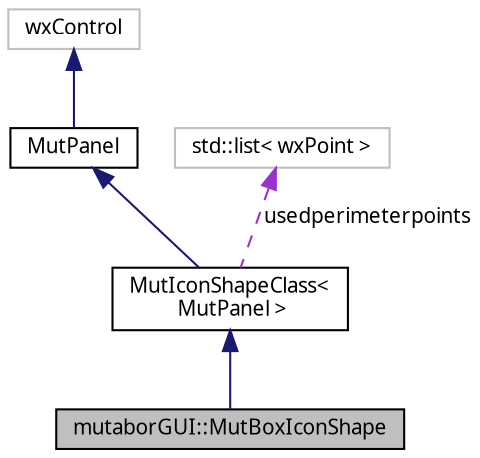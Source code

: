 digraph "mutaborGUI::MutBoxIconShape"
{
  edge [fontname="Sans",fontsize="10",labelfontname="Sans",labelfontsize="10"];
  node [fontname="Sans",fontsize="10",shape=record];
  Node6 [label="mutaborGUI::MutBoxIconShape",height=0.2,width=0.4,color="black", fillcolor="grey75", style="filled", fontcolor="black"];
  Node7 -> Node6 [dir="back",color="midnightblue",fontsize="10",style="solid",fontname="Sans"];
  Node7 [label="MutIconShapeClass\<\l MutPanel \>",height=0.2,width=0.4,color="black", fillcolor="white", style="filled",URL="$d5/d12/classMutIconShapeClass.html"];
  Node8 -> Node7 [dir="back",color="midnightblue",fontsize="10",style="solid",fontname="Sans"];
  Node8 [label="MutPanel",height=0.2,width=0.4,color="black", fillcolor="white", style="filled",URL="$df/df2/classMutPanel.html"];
  Node9 -> Node8 [dir="back",color="midnightblue",fontsize="10",style="solid",fontname="Sans"];
  Node9 [label="wxControl",height=0.2,width=0.4,color="grey75", fillcolor="white", style="filled"];
  Node10 -> Node7 [dir="back",color="darkorchid3",fontsize="10",style="dashed",label=" usedperimeterpoints" ,fontname="Sans"];
  Node10 [label="std::list\< wxPoint \>",height=0.2,width=0.4,color="grey75", fillcolor="white", style="filled"];
}
